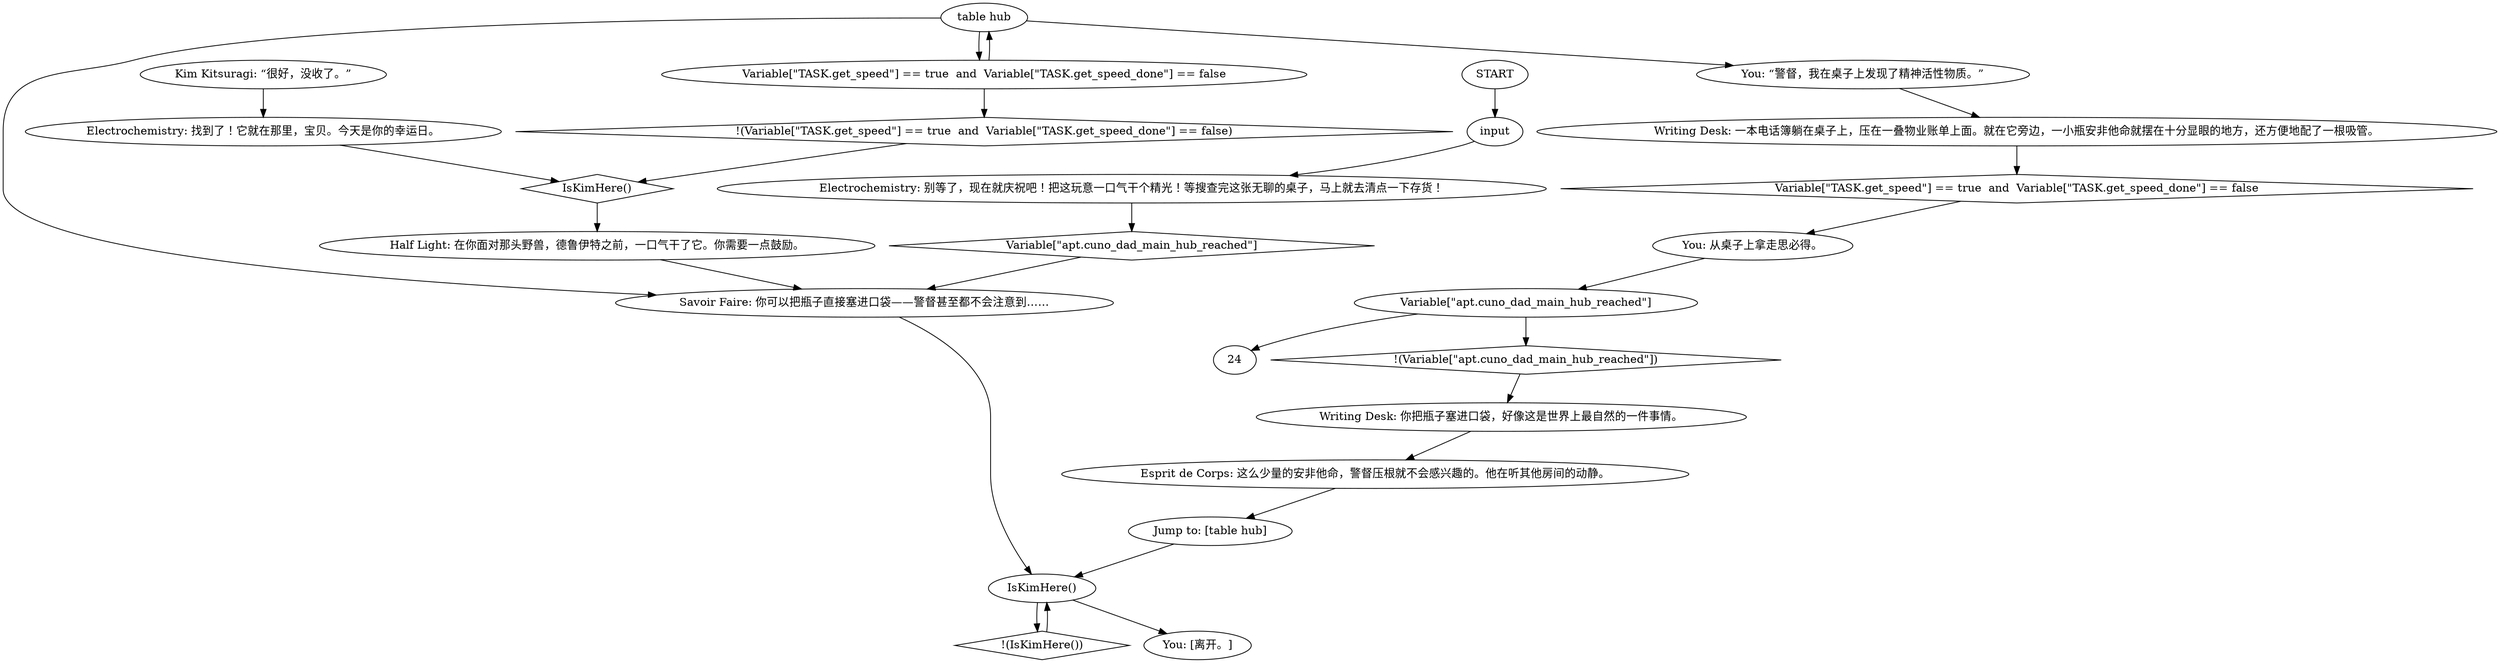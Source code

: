 # APT / WRITING DESK IN CUNO'S APT
# 2 bottles of speed on the table, in plain sight. A straw in the bottle. Low-quality trucker speed. Drugs have charges, this is a low-charge one. 0 bonus to your electrochem base-count of how many times you can use the drug.
#
#FIND THE SPEED finishes when you click on the table. While you're taking that shit, Kim is already checking the other room. Kitsuragi love goes down if you take the drugs.
#
#Table diag despaws after you've taken the drugs.
#
#Habit-initiation dialogue. Electrochem tells you blast one already in this dialogue. Ask Argo (abt cigarette initiation dial). It should also teach you to put it in your hold slot. 
#
#Global afterthought, electrochem pops up
# ==================================================
digraph G {
	  0 [label="START"];
	  1 [label="input"];
	  2 [label="Jump to: [table hub]"];
	  3 [label="You: “警督，我在桌子上发现了精神活性物质。”"];
	  4 [label="Kim Kitsuragi: “很好，没收了。”"];
	  5 [label="Writing Desk: 一本电话簿躺在桌子上，压在一叠物业账单上面。就在它旁边，一小瓶安非他命就摆在十分显眼的地方，还方便地配了一根吸管。"];
	  6 [label="Electrochemistry: 别等了，现在就庆祝吧！把这玩意一口气干个精光！等搜查完这张无聊的桌子，马上就去清点一下存货！"];
	  7 [label="Esprit de Corps: 这么少量的安非他命，警督压根就不会感兴趣的。他在听其他房间的动静。"];
	  8 [label="Electrochemistry: 找到了！它就在那里，宝贝。今天是你的幸运日。"];
	  9 [label="You: 从桌子上拿走思必得。"];
	  10 [label="Variable[\"TASK.get_speed\"] == true  and  Variable[\"TASK.get_speed_done\"] == false"];
	  11 [label="Variable[\"TASK.get_speed\"] == true  and  Variable[\"TASK.get_speed_done\"] == false", shape=diamond];
	  12 [label="!(Variable[\"TASK.get_speed\"] == true  and  Variable[\"TASK.get_speed_done\"] == false)", shape=diamond];
	  13 [label="table hub"];
	  14 [label="IsKimHere()"];
	  15 [label="IsKimHere()", shape=diamond];
	  16 [label="!(IsKimHere())", shape=diamond];
	  17 [label="You: [离开。]"];
	  18 [label="Savoir Faire: 你可以把瓶子直接塞进口袋——警督甚至都不会注意到……"];
	  19 [label="Half Light: 在你面对那头野兽，德鲁伊特之前，一口气干了它。你需要一点鼓励。"];
	  20 [label="Writing Desk: 你把瓶子塞进口袋，好像这是世界上最自然的一件事情。"];
	  21 [label="Variable[\"apt.cuno_dad_main_hub_reached\"]"];
	  22 [label="Variable[\"apt.cuno_dad_main_hub_reached\"]", shape=diamond];
	  23 [label="!(Variable[\"apt.cuno_dad_main_hub_reached\"])", shape=diamond];
	  0 -> 1
	  1 -> 6
	  2 -> 14
	  3 -> 5
	  4 -> 8
	  5 -> 11
	  6 -> 22
	  7 -> 2
	  8 -> 15
	  9 -> 21
	  10 -> 12
	  10 -> 13
	  11 -> 9
	  12 -> 15
	  13 -> 18
	  13 -> 10
	  13 -> 3
	  14 -> 16
	  14 -> 17
	  15 -> 19
	  16 -> 14
	  18 -> 14
	  19 -> 18
	  20 -> 7
	  21 -> 24
	  21 -> 23
	  22 -> 18
	  23 -> 20
}

